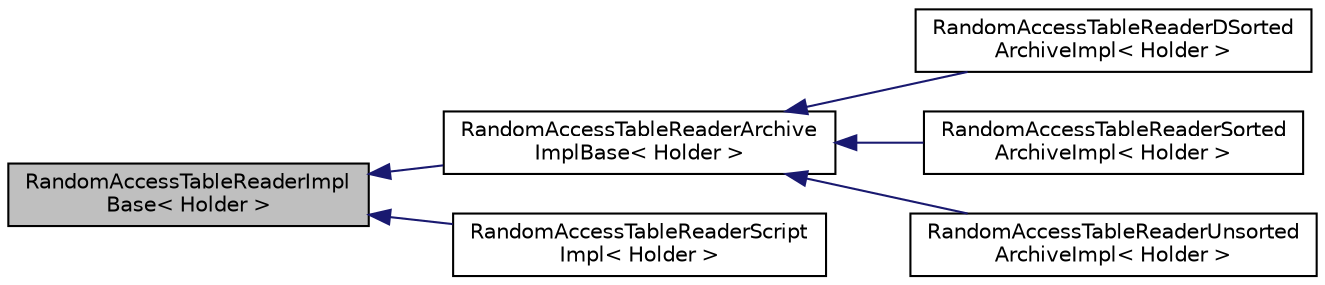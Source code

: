 digraph "RandomAccessTableReaderImplBase&lt; Holder &gt;"
{
  edge [fontname="Helvetica",fontsize="10",labelfontname="Helvetica",labelfontsize="10"];
  node [fontname="Helvetica",fontsize="10",shape=record];
  rankdir="LR";
  Node0 [label="RandomAccessTableReaderImpl\lBase\< Holder \>",height=0.2,width=0.4,color="black", fillcolor="grey75", style="filled", fontcolor="black"];
  Node0 -> Node1 [dir="back",color="midnightblue",fontsize="10",style="solid",fontname="Helvetica"];
  Node1 [label="RandomAccessTableReaderArchive\lImplBase\< Holder \>",height=0.2,width=0.4,color="black", fillcolor="white", style="filled",URL="$classkaldi_1_1RandomAccessTableReaderArchiveImplBase.html"];
  Node1 -> Node2 [dir="back",color="midnightblue",fontsize="10",style="solid",fontname="Helvetica"];
  Node2 [label="RandomAccessTableReaderDSorted\lArchiveImpl\< Holder \>",height=0.2,width=0.4,color="black", fillcolor="white", style="filled",URL="$classkaldi_1_1RandomAccessTableReaderDSortedArchiveImpl.html"];
  Node1 -> Node3 [dir="back",color="midnightblue",fontsize="10",style="solid",fontname="Helvetica"];
  Node3 [label="RandomAccessTableReaderSorted\lArchiveImpl\< Holder \>",height=0.2,width=0.4,color="black", fillcolor="white", style="filled",URL="$classkaldi_1_1RandomAccessTableReaderSortedArchiveImpl.html"];
  Node1 -> Node4 [dir="back",color="midnightblue",fontsize="10",style="solid",fontname="Helvetica"];
  Node4 [label="RandomAccessTableReaderUnsorted\lArchiveImpl\< Holder \>",height=0.2,width=0.4,color="black", fillcolor="white", style="filled",URL="$classkaldi_1_1RandomAccessTableReaderUnsortedArchiveImpl.html"];
  Node0 -> Node5 [dir="back",color="midnightblue",fontsize="10",style="solid",fontname="Helvetica"];
  Node5 [label="RandomAccessTableReaderScript\lImpl\< Holder \>",height=0.2,width=0.4,color="black", fillcolor="white", style="filled",URL="$classkaldi_1_1RandomAccessTableReaderScriptImpl.html"];
}
